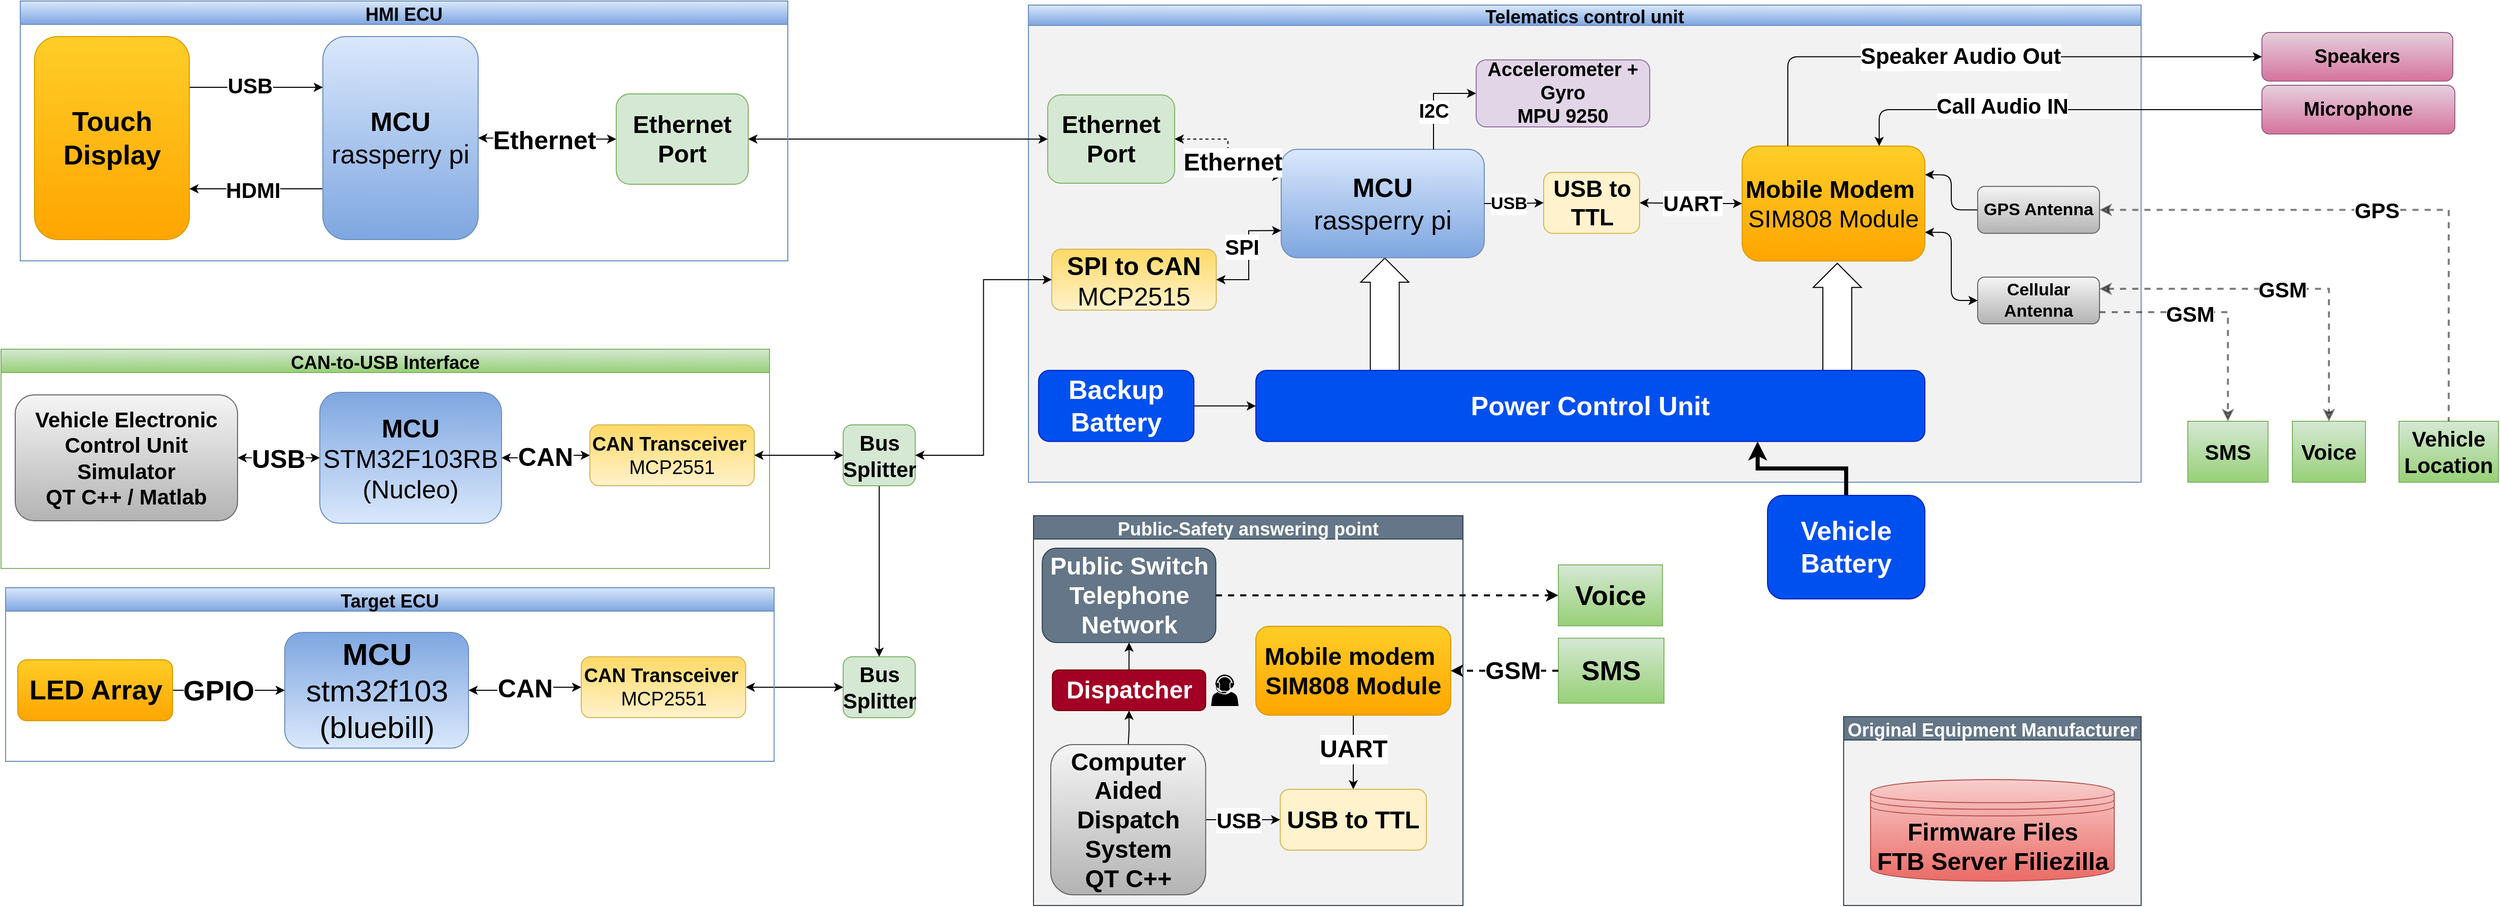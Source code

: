 <mxfile version="13.9.9" type="device"><diagram id="WvO2dlYxxCy-v5vZexDL" name="Page-1"><mxGraphModel dx="3576" dy="1214" grid="0" gridSize="6" guides="1" tooltips="1" connect="1" arrows="1" fold="1" page="1" pageScale="1" pageWidth="1500" pageHeight="1200" math="0" shadow="0"><root><mxCell id="0"/><mxCell id="1" parent="0"/><mxCell id="P0qbFuE8XbZVuqwwPdYG-165" value="Original Equipment Manufacturer" style="swimlane;startSize=23;fillColor=#647687;strokeColor=#314354;swimlaneFillColor=#f2f2f2;fontStyle=1;fontSize=18;fontColor=#ffffff;" parent="1" vertex="1"><mxGeometry x="368" y="1313" width="293" height="186" as="geometry"/></mxCell><mxCell id="P0qbFuE8XbZVuqwwPdYG-168" value="Firmware Files&lt;br style=&quot;font-size: 24px;&quot;&gt;&lt;span style=&quot;font-size: 24px;&quot;&gt;FTB Server Filiezilla&lt;/span&gt;" style="shape=datastore;whiteSpace=wrap;html=1;gradientColor=#ea6b66;fillColor=#f8cecc;strokeColor=#b85450;fontStyle=1;fontSize=24;" parent="P0qbFuE8XbZVuqwwPdYG-165" vertex="1"><mxGeometry x="26.5" y="62" width="240" height="100" as="geometry"/></mxCell><mxCell id="P0qbFuE8XbZVuqwwPdYG-198" value="Telematics control unit" style="swimlane;startSize=20;shadow=0;swimlaneFillColor=#F2F2F2;fontStyle=1;fontSize=18;movable=1;gradientColor=#7ea6e0;fillColor=#dae8fc;strokeColor=#6c8ebf;" parent="1" vertex="1"><mxGeometry x="-435" y="612" width="1096" height="470" as="geometry"><mxRectangle x="70" y="160" width="70" height="23" as="alternateBounds"/></mxGeometry></mxCell><mxCell id="P0qbFuE8XbZVuqwwPdYG-199" value="" style="verticalLabelPosition=bottom;shadow=0;dashed=0;align=center;html=1;verticalAlign=top;shape=mxgraph.electrical.transmission.straightBus;fontSize=26;rotation=-180;fontStyle=1" parent="P0qbFuE8XbZVuqwwPdYG-198" vertex="1"><mxGeometry x="773" y="254.35" width="47.48" height="114.1" as="geometry"/></mxCell><mxCell id="P0qbFuE8XbZVuqwwPdYG-200" value="" style="verticalLabelPosition=bottom;shadow=0;dashed=0;align=center;html=1;verticalAlign=top;shape=mxgraph.electrical.transmission.straightBus;fontSize=26;rotation=-180;fontStyle=1" parent="P0qbFuE8XbZVuqwwPdYG-198" vertex="1"><mxGeometry x="327.28" y="249.31" width="47.48" height="131.62" as="geometry"/></mxCell><mxCell id="P0qbFuE8XbZVuqwwPdYG-202" style="edgeStyle=orthogonalEdgeStyle;rounded=1;orthogonalLoop=1;jettySize=auto;html=1;entryX=1;entryY=0.75;entryDx=0;entryDy=0;startArrow=classic;startFill=1;endArrow=classic;endFill=1;strokeColor=#000000;strokeWidth=1;fontSize=20;fontStyle=1;exitX=0;exitY=0.5;exitDx=0;exitDy=0;" parent="P0qbFuE8XbZVuqwwPdYG-198" source="P0qbFuE8XbZVuqwwPdYG-236" target="P0qbFuE8XbZVuqwwPdYG-210" edge="1"><mxGeometry relative="1" as="geometry"><mxPoint x="1073.28" y="362.83" as="targetPoint"/><mxPoint x="1135.97" y="272.415" as="sourcePoint"/></mxGeometry></mxCell><mxCell id="P0qbFuE8XbZVuqwwPdYG-207" value="&lt;font style=&quot;font-size: 26px&quot;&gt;&lt;span style=&quot;font-size: 26px&quot;&gt;MCU&lt;br style=&quot;font-size: 26px&quot;&gt;&lt;span style=&quot;font-weight: normal ; font-size: 26px&quot;&gt;rassperry pi&lt;/span&gt;&lt;br style=&quot;font-size: 26px&quot;&gt;&lt;/span&gt;&lt;/font&gt;" style="rounded=1;whiteSpace=wrap;html=1;fillColor=#dae8fc;strokeColor=#6c8ebf;fontStyle=1;fontSize=26;gradientColor=#7ea6e0;" parent="P0qbFuE8XbZVuqwwPdYG-198" vertex="1"><mxGeometry x="249" y="142.17" width="200" height="106.67" as="geometry"/></mxCell><mxCell id="j5CchA66nYgSaiZ-dE5T-30" style="edgeStyle=orthogonalEdgeStyle;rounded=1;orthogonalLoop=1;jettySize=auto;html=1;exitX=1;exitY=0.25;exitDx=0;exitDy=0;startArrow=classic;startFill=1;endArrow=none;endFill=0;fontStyle=1" edge="1" parent="P0qbFuE8XbZVuqwwPdYG-198" source="P0qbFuE8XbZVuqwwPdYG-210" target="P0qbFuE8XbZVuqwwPdYG-237"><mxGeometry relative="1" as="geometry"/></mxCell><mxCell id="P0qbFuE8XbZVuqwwPdYG-210" value="&lt;font style=&quot;font-size: 24px;&quot;&gt;Mobile Modem&lt;/font&gt;&amp;nbsp;&lt;br style=&quot;font-size: 24px;&quot;&gt;&lt;span style=&quot;font-weight: normal; font-size: 24px;&quot;&gt;SIM808 Module&lt;/span&gt;" style="rounded=1;whiteSpace=wrap;html=1;fillColor=#ffcd28;strokeColor=#d79b00;fontSize=24;fontStyle=1;gradientColor=#ffa500;" parent="P0qbFuE8XbZVuqwwPdYG-198" vertex="1"><mxGeometry x="703" y="138.84" width="180" height="113.33" as="geometry"/></mxCell><mxCell id="P0qbFuE8XbZVuqwwPdYG-227" style="edgeStyle=orthogonalEdgeStyle;rounded=0;orthogonalLoop=1;jettySize=auto;html=1;startArrow=classic;startFill=1;endArrow=classic;endFill=1;fontSize=19;fontStyle=1;entryX=0;entryY=0.75;entryDx=0;entryDy=0;" parent="P0qbFuE8XbZVuqwwPdYG-198" source="P0qbFuE8XbZVuqwwPdYG-245" target="P0qbFuE8XbZVuqwwPdYG-207" edge="1"><mxGeometry relative="1" as="geometry"><mxPoint x="164" y="195" as="sourcePoint"/><mxPoint x="251.02" y="184.42" as="targetPoint"/></mxGeometry></mxCell><mxCell id="P0qbFuE8XbZVuqwwPdYG-228" value="&lt;span&gt;&lt;font style=&quot;font-size: 21px&quot;&gt;SPI&lt;/font&gt;&lt;/span&gt;" style="edgeLabel;html=1;align=center;verticalAlign=middle;resizable=0;points=[];fontSize=19;fontStyle=1" parent="P0qbFuE8XbZVuqwwPdYG-227" vertex="1" connectable="0"><mxGeometry x="0.118" y="-2" relative="1" as="geometry"><mxPoint x="-9.67" y="-1.34" as="offset"/></mxGeometry></mxCell><mxCell id="P0qbFuE8XbZVuqwwPdYG-236" value="Cellular Antenna" style="rounded=1;whiteSpace=wrap;html=1;fillColor=#f5f5f5;strokeColor=#666666;fontSize=17;fontStyle=1;gradientColor=#b3b3b3;" parent="P0qbFuE8XbZVuqwwPdYG-198" vertex="1"><mxGeometry x="935" y="268" width="120" height="45.99" as="geometry"/></mxCell><mxCell id="P0qbFuE8XbZVuqwwPdYG-237" value="GPS Antenna" style="rounded=1;whiteSpace=wrap;html=1;fillColor=#f5f5f5;strokeColor=#666666;fontSize=17;fontStyle=1;gradientColor=#b3b3b3;" parent="P0qbFuE8XbZVuqwwPdYG-198" vertex="1"><mxGeometry x="935.0" y="178.67" width="120" height="46.16" as="geometry"/></mxCell><mxCell id="P0qbFuE8XbZVuqwwPdYG-239" style="edgeStyle=orthogonalEdgeStyle;rounded=0;orthogonalLoop=1;jettySize=auto;html=1;entryX=0.75;entryY=0;entryDx=0;entryDy=0;endArrow=none;endFill=0;strokeWidth=1;fontSize=19;startArrow=classic;startFill=1;exitX=0;exitY=0.5;exitDx=0;exitDy=0;fontStyle=1" parent="P0qbFuE8XbZVuqwwPdYG-198" source="P0qbFuE8XbZVuqwwPdYG-241" target="P0qbFuE8XbZVuqwwPdYG-207" edge="1"><mxGeometry relative="1" as="geometry"/></mxCell><mxCell id="P0qbFuE8XbZVuqwwPdYG-240" value="I2C" style="edgeLabel;html=1;align=center;verticalAlign=middle;resizable=0;points=[];fontSize=19;fontStyle=1" parent="P0qbFuE8XbZVuqwwPdYG-239" vertex="1" connectable="0"><mxGeometry x="0.221" relative="1" as="geometry"><mxPoint as="offset"/></mxGeometry></mxCell><mxCell id="P0qbFuE8XbZVuqwwPdYG-241" value="Accelerometer + Gyro&lt;br style=&quot;font-size: 19px;&quot;&gt;&lt;span style=&quot;font-size: 19px;&quot;&gt;MPU 9250&lt;/span&gt;" style="rounded=1;whiteSpace=wrap;html=1;fillColor=#e1d5e7;strokeColor=#9673a6;fontStyle=1;fontSize=19;" parent="P0qbFuE8XbZVuqwwPdYG-198" vertex="1"><mxGeometry x="441" y="54" width="171" height="66" as="geometry"/></mxCell><mxCell id="P0qbFuE8XbZVuqwwPdYG-245" value="SPI to CAN&lt;br style=&quot;font-size: 25px&quot;&gt;&lt;span style=&quot;font-size: 25px ; font-weight: normal&quot;&gt;MCP2515&lt;/span&gt;" style="rounded=1;whiteSpace=wrap;html=1;fontStyle=1;fontSize=25;fillColor=#fff2cc;strokeColor=#d6b656;gradientColor=#ffd966;direction=west;" parent="P0qbFuE8XbZVuqwwPdYG-198" vertex="1"><mxGeometry x="23" y="240.5" width="162" height="60" as="geometry"/></mxCell><mxCell id="P0qbFuE8XbZVuqwwPdYG-247" style="edgeStyle=orthogonalEdgeStyle;rounded=0;orthogonalLoop=1;jettySize=auto;html=1;fontStyle=1" parent="P0qbFuE8XbZVuqwwPdYG-198" source="P0qbFuE8XbZVuqwwPdYG-248" target="P0qbFuE8XbZVuqwwPdYG-249" edge="1"><mxGeometry relative="1" as="geometry"/></mxCell><mxCell id="P0qbFuE8XbZVuqwwPdYG-248" value="&lt;font style=&quot;font-size: 26px;&quot;&gt;Backup Battery&lt;/font&gt;" style="rounded=1;whiteSpace=wrap;html=1;fontStyle=1;fontSize=26;fillColor=#0050ef;strokeColor=#001DBC;fontColor=#ffffff;" parent="P0qbFuE8XbZVuqwwPdYG-198" vertex="1"><mxGeometry x="10" y="359.9" width="153" height="70" as="geometry"/></mxCell><mxCell id="P0qbFuE8XbZVuqwwPdYG-249" value="&lt;span style=&quot;font-size: 26px;&quot;&gt;&lt;font style=&quot;font-size: 26px;&quot;&gt;Power Control Unit&lt;/font&gt;&lt;/span&gt;" style="rounded=1;whiteSpace=wrap;html=1;fontSize=26;fillColor=#0050ef;strokeColor=#001DBC;fontColor=#ffffff;fontStyle=1" parent="P0qbFuE8XbZVuqwwPdYG-198" vertex="1"><mxGeometry x="224.02" y="359.9" width="658.98" height="70" as="geometry"/></mxCell><mxCell id="P0qbFuE8XbZVuqwwPdYG-385" value="Ethernet Port" style="rounded=1;whiteSpace=wrap;html=1;fontSize=24;fillColor=#d5e8d4;strokeColor=#82b366;fontStyle=1" parent="P0qbFuE8XbZVuqwwPdYG-198" vertex="1"><mxGeometry x="19" y="88.5" width="125" height="86.99" as="geometry"/></mxCell><mxCell id="P0qbFuE8XbZVuqwwPdYG-333" style="edgeStyle=orthogonalEdgeStyle;rounded=0;orthogonalLoop=1;jettySize=auto;html=1;fontSize=19;startArrow=classic;startFill=1;dashed=1;fontStyle=1;entryX=0;entryY=0.25;entryDx=0;entryDy=0;" parent="P0qbFuE8XbZVuqwwPdYG-198" source="P0qbFuE8XbZVuqwwPdYG-385" target="P0qbFuE8XbZVuqwwPdYG-207" edge="1"><mxGeometry relative="1" as="geometry"><mxPoint x="11.5" y="86.505" as="targetPoint"/></mxGeometry></mxCell><mxCell id="P0qbFuE8XbZVuqwwPdYG-337" value="Ethernet" style="edgeLabel;html=1;align=center;verticalAlign=middle;resizable=0;points=[];fontSize=24;fontStyle=1" parent="P0qbFuE8XbZVuqwwPdYG-333" vertex="1" connectable="0"><mxGeometry x="0.038" y="-2" relative="1" as="geometry"><mxPoint x="6" y="1.27" as="offset"/></mxGeometry></mxCell><mxCell id="Wt1LaFrQ6s1FWfu_oRo3-2" value="USB to TTL" style="rounded=1;whiteSpace=wrap;html=1;fillColor=#fff2cc;strokeColor=#d6b656;fontStyle=1;fontSize=23;" parent="P0qbFuE8XbZVuqwwPdYG-198" vertex="1"><mxGeometry x="507.5" y="164.83" width="94.5" height="60" as="geometry"/></mxCell><mxCell id="P0qbFuE8XbZVuqwwPdYG-243" style="edgeStyle=orthogonalEdgeStyle;rounded=1;orthogonalLoop=1;jettySize=auto;html=1;startArrow=classic;startFill=1;fontStyle=1" parent="P0qbFuE8XbZVuqwwPdYG-198" source="P0qbFuE8XbZVuqwwPdYG-210" target="Wt1LaFrQ6s1FWfu_oRo3-2" edge="1"><mxGeometry relative="1" as="geometry"><mxPoint x="648" y="289" as="targetPoint"/><mxPoint x="878" y="276.057" as="sourcePoint"/></mxGeometry></mxCell><mxCell id="P0qbFuE8XbZVuqwwPdYG-244" value="&lt;font style=&quot;font-size: 21px&quot;&gt;UART&lt;/font&gt;" style="edgeLabel;html=1;align=center;verticalAlign=middle;resizable=0;points=[];fontSize=17;fontStyle=1" parent="P0qbFuE8XbZVuqwwPdYG-243" vertex="1" connectable="0"><mxGeometry x="-0.145" relative="1" as="geometry"><mxPoint x="-5.39" y="-0.99" as="offset"/></mxGeometry></mxCell><mxCell id="Wt1LaFrQ6s1FWfu_oRo3-3" style="edgeStyle=orthogonalEdgeStyle;rounded=0;orthogonalLoop=1;jettySize=auto;html=1;fontStyle=1" parent="P0qbFuE8XbZVuqwwPdYG-198" source="P0qbFuE8XbZVuqwwPdYG-207" target="Wt1LaFrQ6s1FWfu_oRo3-2" edge="1"><mxGeometry relative="1" as="geometry"/></mxCell><mxCell id="Wt1LaFrQ6s1FWfu_oRo3-4" value="USB" style="edgeLabel;html=1;align=center;verticalAlign=middle;resizable=0;points=[];fontSize=17;fontStyle=1" parent="Wt1LaFrQ6s1FWfu_oRo3-3" vertex="1" connectable="0"><mxGeometry x="-0.356" relative="1" as="geometry"><mxPoint x="4.65" y="0.67" as="offset"/></mxGeometry></mxCell><mxCell id="P0qbFuE8XbZVuqwwPdYG-251" value="Speakers" style="rounded=1;whiteSpace=wrap;html=1;fillColor=#e6d0de;strokeColor=#996185;fontSize=19;fontStyle=1;gradientColor=#d5739d;" parent="1" vertex="1"><mxGeometry x="780.0" y="639" width="188" height="47.83" as="geometry"/></mxCell><mxCell id="P0qbFuE8XbZVuqwwPdYG-252" value="Microphone" style="rounded=1;whiteSpace=wrap;html=1;fillColor=#e6d0de;strokeColor=#996185;fontSize=19;fontStyle=1;gradientColor=#d5739d;" parent="1" vertex="1"><mxGeometry x="780" y="691" width="190" height="48" as="geometry"/></mxCell><mxCell id="P0qbFuE8XbZVuqwwPdYG-258" value="CAN-to-USB Interface" style="swimlane;fillColor=#d5e8d4;startSize=23;gradientColor=#97d077;strokeColor=#82b366;fontStyle=1;fontSize=18;" parent="1" vertex="1"><mxGeometry x="-1447" y="951" width="757" height="216" as="geometry"/></mxCell><mxCell id="P0qbFuE8XbZVuqwwPdYG-260" value="&lt;font style=&quot;font-size: 25px&quot;&gt;MCU&lt;br&gt;&lt;span style=&quot;font-size: 25px&quot;&gt;&lt;span style=&quot;font-weight: normal&quot;&gt;STM32F103RB&lt;/span&gt;&lt;br style=&quot;font-size: 25px&quot;&gt;&lt;span style=&quot;font-weight: normal&quot;&gt;(Nucleo)&lt;/span&gt;&lt;br style=&quot;font-size: 25px&quot;&gt;&lt;/span&gt;&lt;/font&gt;" style="rounded=1;whiteSpace=wrap;html=1;fillColor=#dae8fc;strokeColor=#6c8ebf;fontStyle=1;fontSize=25;gradientColor=#7ea6e0;direction=west;" parent="P0qbFuE8XbZVuqwwPdYG-258" vertex="1"><mxGeometry x="314" y="42.5" width="179" height="129" as="geometry"/></mxCell><mxCell id="P0qbFuE8XbZVuqwwPdYG-263" style="edgeStyle=orthogonalEdgeStyle;rounded=0;orthogonalLoop=1;jettySize=auto;html=1;exitX=1;exitY=0.5;exitDx=0;exitDy=0;entryX=0;entryY=0.5;entryDx=0;entryDy=0;startArrow=classic;startFill=1;fontStyle=1;fontSize=25;" parent="P0qbFuE8XbZVuqwwPdYG-258" source="P0qbFuE8XbZVuqwwPdYG-271" target="P0qbFuE8XbZVuqwwPdYG-260" edge="1"><mxGeometry relative="1" as="geometry"><mxPoint x="437" y="245.93" as="targetPoint"/><mxPoint x="562" y="259.5" as="sourcePoint"/></mxGeometry></mxCell><mxCell id="P0qbFuE8XbZVuqwwPdYG-264" value="CAN" style="edgeLabel;html=1;align=center;verticalAlign=middle;resizable=0;points=[];fontSize=25;fontStyle=1" parent="P0qbFuE8XbZVuqwwPdYG-263" vertex="1" connectable="0"><mxGeometry x="-0.132" y="1" relative="1" as="geometry"><mxPoint x="-5.2" y="-1.02" as="offset"/></mxGeometry></mxCell><mxCell id="P0qbFuE8XbZVuqwwPdYG-265" value="&lt;font style=&quot;font-size: 21px;&quot;&gt;&lt;span style=&quot;font-size: 21px;&quot;&gt;&lt;font style=&quot;font-size: 21px;&quot;&gt;Vehicle Electronic Control Unit Simulator&lt;/font&gt;&lt;/span&gt;&lt;br style=&quot;font-size: 21px;&quot;&gt;&lt;font style=&quot;font-size: 21px;&quot;&gt;QT C++ / Matlab&lt;/font&gt;&lt;br style=&quot;font-size: 21px;&quot;&gt;&lt;/font&gt;" style="rounded=1;whiteSpace=wrap;html=1;fontSize=21;fillColor=#f5f5f5;strokeColor=#666666;gradientColor=#b3b3b3;fontStyle=1" parent="P0qbFuE8XbZVuqwwPdYG-258" vertex="1"><mxGeometry x="14" y="45" width="219" height="124" as="geometry"/></mxCell><mxCell id="P0qbFuE8XbZVuqwwPdYG-266" style="edgeStyle=orthogonalEdgeStyle;rounded=0;orthogonalLoop=1;jettySize=auto;html=1;startArrow=classic;startFill=1;endArrow=classic;endFill=1;fontSize=25;fontStyle=1" parent="P0qbFuE8XbZVuqwwPdYG-258" source="P0qbFuE8XbZVuqwwPdYG-265" target="P0qbFuE8XbZVuqwwPdYG-260" edge="1"><mxGeometry relative="1" as="geometry"><mxPoint x="173" y="245.68" as="targetPoint"/></mxGeometry></mxCell><mxCell id="P0qbFuE8XbZVuqwwPdYG-267" value="USB" style="edgeLabel;html=1;align=center;verticalAlign=middle;resizable=0;points=[];fontSize=25;fontStyle=1" parent="P0qbFuE8XbZVuqwwPdYG-266" vertex="1" connectable="0"><mxGeometry x="-0.252" y="-2" relative="1" as="geometry"><mxPoint x="8.76" y="-2.07" as="offset"/></mxGeometry></mxCell><mxCell id="P0qbFuE8XbZVuqwwPdYG-271" value="CAN Transceiver&amp;nbsp;&lt;br style=&quot;font-size: 19px&quot;&gt;&lt;span style=&quot;font-size: 19px ; font-weight: normal&quot;&gt;&lt;font style=&quot;font-size: 19px&quot;&gt;MCP2551&lt;/font&gt;&lt;/span&gt;" style="rounded=1;whiteSpace=wrap;html=1;fontStyle=1;fontSize=19;fillColor=#fff2cc;strokeColor=#d6b656;gradientColor=#ffd966;direction=west;" parent="P0qbFuE8XbZVuqwwPdYG-258" vertex="1"><mxGeometry x="580" y="74.5" width="162" height="60" as="geometry"/></mxCell><mxCell id="P0qbFuE8XbZVuqwwPdYG-274" style="edgeStyle=orthogonalEdgeStyle;rounded=1;jumpStyle=arc;jumpSize=14;orthogonalLoop=1;jettySize=auto;html=1;entryX=0;entryY=0.5;entryDx=0;entryDy=0;exitX=0.25;exitY=0;exitDx=0;exitDy=0;fontStyle=1" parent="1" source="P0qbFuE8XbZVuqwwPdYG-210" target="P0qbFuE8XbZVuqwwPdYG-251" edge="1"><mxGeometry relative="1" as="geometry"><mxPoint x="251" y="612" as="sourcePoint"/></mxGeometry></mxCell><mxCell id="P0qbFuE8XbZVuqwwPdYG-275" value="Speaker Audio Out" style="edgeLabel;html=1;align=center;verticalAlign=middle;resizable=0;points=[];fontSize=22;fontStyle=1" parent="P0qbFuE8XbZVuqwwPdYG-274" vertex="1" connectable="0"><mxGeometry x="-0.064" y="-5" relative="1" as="geometry"><mxPoint x="-1.79" y="-4.97" as="offset"/></mxGeometry></mxCell><mxCell id="P0qbFuE8XbZVuqwwPdYG-276" style="edgeStyle=orthogonalEdgeStyle;rounded=1;orthogonalLoop=1;jettySize=auto;html=1;startArrow=none;startFill=0;endArrow=classic;endFill=1;strokeColor=#000000;strokeWidth=1;fontSize=20;fontStyle=1;exitX=0;exitY=0.5;exitDx=0;exitDy=0;entryX=0.75;entryY=0;entryDx=0;entryDy=0;" parent="1" source="P0qbFuE8XbZVuqwwPdYG-252" target="P0qbFuE8XbZVuqwwPdYG-210" edge="1"><mxGeometry relative="1" as="geometry"><mxPoint x="777" y="621" as="targetPoint"/></mxGeometry></mxCell><mxCell id="P0qbFuE8XbZVuqwwPdYG-277" value="&lt;font style=&quot;font-size: 21px&quot;&gt;Call Audio IN&lt;/font&gt;" style="edgeLabel;html=1;align=center;verticalAlign=middle;resizable=0;points=[];fontSize=17;fontStyle=1" parent="P0qbFuE8XbZVuqwwPdYG-276" vertex="1" connectable="0"><mxGeometry x="-0.148" y="-1" relative="1" as="geometry"><mxPoint x="-80" y="-3.71" as="offset"/></mxGeometry></mxCell><mxCell id="P0qbFuE8XbZVuqwwPdYG-280" value="SMS" style="rounded=0;whiteSpace=wrap;html=1;fontSize=21;align=center;fontStyle=1;fillColor=#d5e8d4;strokeColor=#82b366;gradientColor=#97d077;" parent="1" vertex="1"><mxGeometry x="707" y="1022" width="79" height="60" as="geometry"/></mxCell><mxCell id="P0qbFuE8XbZVuqwwPdYG-282" value="Voice" style="rounded=0;whiteSpace=wrap;html=1;fontSize=21;align=center;fontStyle=1;fillColor=#d5e8d4;strokeColor=#82b366;gradientColor=#97d077;" parent="1" vertex="1"><mxGeometry x="810" y="1022" width="72" height="60" as="geometry"/></mxCell><mxCell id="P0qbFuE8XbZVuqwwPdYG-283" value="Vehicle Location" style="rounded=0;whiteSpace=wrap;html=1;fontSize=21;align=center;fontStyle=1;fillColor=#d5e8d4;strokeColor=#82b366;gradientColor=#97d077;" parent="1" vertex="1"><mxGeometry x="915" y="1022" width="98" height="60" as="geometry"/></mxCell><mxCell id="P0qbFuE8XbZVuqwwPdYG-284" style="edgeStyle=orthogonalEdgeStyle;rounded=0;orthogonalLoop=1;jettySize=auto;html=1;exitX=1;exitY=0.75;exitDx=0;exitDy=0;startArrow=none;startFill=0;endArrow=classic;endFill=1;strokeWidth=2;fontSize=17;entryX=0.5;entryY=0;entryDx=0;entryDy=0;dashed=1;opacity=50;fontStyle=1" parent="1" source="P0qbFuE8XbZVuqwwPdYG-236" target="P0qbFuE8XbZVuqwwPdYG-280" edge="1"><mxGeometry relative="1" as="geometry"><mxPoint x="954.97" y="1052.83" as="targetPoint"/><mxPoint x="797.97" y="931.415" as="sourcePoint"/></mxGeometry></mxCell><mxCell id="P0qbFuE8XbZVuqwwPdYG-285" value="&lt;font style=&quot;font-size: 21px&quot;&gt;GSM&lt;/font&gt;" style="edgeLabel;html=1;align=center;verticalAlign=middle;resizable=0;points=[];fontSize=17;fontStyle=1" parent="P0qbFuE8XbZVuqwwPdYG-284" vertex="1" connectable="0"><mxGeometry x="0.234" relative="1" as="geometry"><mxPoint x="-37.49" y="-17.17" as="offset"/></mxGeometry></mxCell><mxCell id="P0qbFuE8XbZVuqwwPdYG-288" style="edgeStyle=orthogonalEdgeStyle;rounded=0;orthogonalLoop=1;jettySize=auto;html=1;exitX=1;exitY=0.25;exitDx=0;exitDy=0;strokeWidth=2;startArrow=classic;startFill=1;dashed=1;opacity=50;fontStyle=1" parent="1" source="P0qbFuE8XbZVuqwwPdYG-236" target="P0qbFuE8XbZVuqwwPdYG-282" edge="1"><mxGeometry relative="1" as="geometry"><mxPoint x="797.97" y="902.707" as="sourcePoint"/></mxGeometry></mxCell><mxCell id="P0qbFuE8XbZVuqwwPdYG-289" value="&lt;font style=&quot;font-size: 21px&quot;&gt;GSM&lt;/font&gt;" style="edgeLabel;html=1;align=center;verticalAlign=middle;resizable=0;points=[];fontSize=17;fontStyle=1" parent="P0qbFuE8XbZVuqwwPdYG-288" vertex="1" connectable="0"><mxGeometry x="0.386" relative="1" as="geometry"><mxPoint x="-46" y="-20.38" as="offset"/></mxGeometry></mxCell><mxCell id="P0qbFuE8XbZVuqwwPdYG-290" style="edgeStyle=orthogonalEdgeStyle;rounded=0;orthogonalLoop=1;jettySize=auto;html=1;startArrow=classic;startFill=1;endArrow=none;endFill=0;strokeWidth=2;fontSize=32;entryX=0.5;entryY=0;entryDx=0;entryDy=0;exitX=1;exitY=0.5;exitDx=0;exitDy=0;dashed=1;opacity=50;fontStyle=1" parent="1" source="P0qbFuE8XbZVuqwwPdYG-237" target="P0qbFuE8XbZVuqwwPdYG-283" edge="1"><mxGeometry relative="1" as="geometry"><mxPoint x="1028.303" y="1053.497" as="targetPoint"/><mxPoint x="797.97" y="840.2" as="sourcePoint"/></mxGeometry></mxCell><mxCell id="P0qbFuE8XbZVuqwwPdYG-291" value="&lt;font style=&quot;font-size: 21px&quot;&gt;GPS&lt;/font&gt;" style="edgeLabel;html=1;align=center;verticalAlign=middle;resizable=0;points=[];fontSize=17;fontStyle=1" parent="P0qbFuE8XbZVuqwwPdYG-290" vertex="1" connectable="0"><mxGeometry x="0.524" y="5" relative="1" as="geometry"><mxPoint x="-76" y="-76.77" as="offset"/></mxGeometry></mxCell><mxCell id="P0qbFuE8XbZVuqwwPdYG-301" style="edgeStyle=orthogonalEdgeStyle;rounded=0;orthogonalLoop=1;jettySize=auto;html=1;entryX=0.75;entryY=1;entryDx=0;entryDy=0;fillColor=#ffffff;fontSize=26;strokeWidth=4;fontStyle=1" parent="1" source="P0qbFuE8XbZVuqwwPdYG-302" target="P0qbFuE8XbZVuqwwPdYG-249" edge="1"><mxGeometry relative="1" as="geometry"/></mxCell><mxCell id="P0qbFuE8XbZVuqwwPdYG-302" value="Vehicle Battery" style="rounded=1;whiteSpace=wrap;html=1;fontStyle=1;fontSize=26;fillColor=#0050ef;strokeColor=#001DBC;fontColor=#ffffff;" parent="1" vertex="1"><mxGeometry x="293" y="1095" width="155" height="102" as="geometry"/></mxCell><mxCell id="P0qbFuE8XbZVuqwwPdYG-331" style="edgeStyle=orthogonalEdgeStyle;rounded=0;orthogonalLoop=1;jettySize=auto;html=1;fontSize=25;exitX=0.5;exitY=1;exitDx=0;exitDy=0;fontStyle=1" parent="1" source="P0qbFuE8XbZVuqwwPdYG-314" target="P0qbFuE8XbZVuqwwPdYG-323" edge="1"><mxGeometry relative="1" as="geometry"><mxPoint x="-582" y="1100.0" as="sourcePoint"/></mxGeometry></mxCell><mxCell id="P0qbFuE8XbZVuqwwPdYG-314" value="Bus Splitter" style="rounded=1;whiteSpace=wrap;html=1;fontSize=21;fillColor=#d5e8d4;strokeColor=#82b366;fontStyle=1" parent="1" vertex="1"><mxGeometry x="-617.5" y="1025.5" width="71" height="60" as="geometry"/></mxCell><mxCell id="P0qbFuE8XbZVuqwwPdYG-315" style="edgeStyle=orthogonalEdgeStyle;rounded=0;orthogonalLoop=1;jettySize=auto;html=1;startArrow=classic;startFill=1;endArrow=classic;endFill=1;fontSize=25;fontStyle=1" parent="1" source="P0qbFuE8XbZVuqwwPdYG-271" target="P0qbFuE8XbZVuqwwPdYG-314" edge="1"><mxGeometry relative="1" as="geometry"/></mxCell><mxCell id="P0qbFuE8XbZVuqwwPdYG-316" style="edgeStyle=orthogonalEdgeStyle;rounded=0;orthogonalLoop=1;jettySize=auto;html=1;startArrow=classic;startFill=1;endArrow=classic;endFill=1;fontSize=17;fontStyle=1;entryX=1;entryY=0.5;entryDx=0;entryDy=0;" parent="1" source="P0qbFuE8XbZVuqwwPdYG-245" target="P0qbFuE8XbZVuqwwPdYG-314" edge="1"><mxGeometry relative="1" as="geometry"/></mxCell><mxCell id="P0qbFuE8XbZVuqwwPdYG-323" value="Bus Splitter" style="rounded=1;whiteSpace=wrap;html=1;fontSize=21;fillColor=#d5e8d4;strokeColor=#82b366;fontStyle=1" parent="1" vertex="1"><mxGeometry x="-617.5" y="1254" width="71" height="60" as="geometry"/></mxCell><mxCell id="P0qbFuE8XbZVuqwwPdYG-324" style="edgeStyle=orthogonalEdgeStyle;rounded=0;orthogonalLoop=1;jettySize=auto;html=1;entryX=0;entryY=0.5;entryDx=0;entryDy=0;startArrow=classic;startFill=1;endArrow=classic;endFill=1;fontSize=25;fontStyle=1" parent="1" source="P0qbFuE8XbZVuqwwPdYG-326" target="P0qbFuE8XbZVuqwwPdYG-323" edge="1"><mxGeometry relative="1" as="geometry"/></mxCell><mxCell id="P0qbFuE8XbZVuqwwPdYG-341" value="Public-Safety answering point" style="swimlane;startSize=23;fillColor=#647687;strokeColor=#314354;swimlaneFillColor=#f2f2f2;fontStyle=1;fontSize=18;fontColor=#ffffff;" parent="1" vertex="1"><mxGeometry x="-430" y="1115" width="423" height="384" as="geometry"/></mxCell><mxCell id="P0qbFuE8XbZVuqwwPdYG-345" value="Public Switch Telephone Network" style="rounded=1;whiteSpace=wrap;html=1;fillColor=#647687;strokeColor=#314354;fontSize=24;fontStyle=1;fontColor=#ffffff;" parent="P0qbFuE8XbZVuqwwPdYG-341" vertex="1"><mxGeometry x="8.62" y="32" width="171" height="93" as="geometry"/></mxCell><mxCell id="P0qbFuE8XbZVuqwwPdYG-347" style="edgeStyle=orthogonalEdgeStyle;rounded=1;jumpStyle=arc;jumpSize=14;orthogonalLoop=1;jettySize=auto;html=1;entryX=0.5;entryY=0;entryDx=0;entryDy=0;shadow=0;strokeWidth=1;fontStyle=1;fontSize=24;" parent="P0qbFuE8XbZVuqwwPdYG-341" source="P0qbFuE8XbZVuqwwPdYG-349" target="P0qbFuE8XbZVuqwwPdYG-360" edge="1"><mxGeometry relative="1" as="geometry"/></mxCell><mxCell id="P0qbFuE8XbZVuqwwPdYG-348" value="UART" style="edgeLabel;html=1;align=center;verticalAlign=middle;resizable=0;points=[];fontSize=24;fontStyle=1" parent="P0qbFuE8XbZVuqwwPdYG-347" vertex="1" connectable="0"><mxGeometry x="-0.233" y="-2" relative="1" as="geometry"><mxPoint x="2" y="5.18" as="offset"/></mxGeometry></mxCell><mxCell id="P0qbFuE8XbZVuqwwPdYG-349" value="Mobile modem&amp;nbsp;&lt;br style=&quot;font-size: 24px;&quot;&gt;&lt;span style=&quot;font-size: 24px;&quot;&gt;SIM808 Module&lt;/span&gt;" style="rounded=1;whiteSpace=wrap;html=1;fillColor=#ffcd28;strokeColor=#d79b00;fontSize=24;fontStyle=1;gradientColor=#ffa500;" parent="P0qbFuE8XbZVuqwwPdYG-341" vertex="1"><mxGeometry x="219" y="109" width="192" height="87.5" as="geometry"/></mxCell><mxCell id="P0qbFuE8XbZVuqwwPdYG-350" value="" style="pointerEvents=1;shadow=0;dashed=0;html=1;strokeColor=none;labelPosition=center;verticalLabelPosition=bottom;verticalAlign=top;outlineConnect=0;align=center;shape=mxgraph.office.users.call_center_agent;labelBackgroundColor=#ffffff;fontSize=24;fillColor=#000000;fontStyle=1" parent="P0qbFuE8XbZVuqwwPdYG-341" vertex="1"><mxGeometry x="175" y="156.5" width="27" height="30.99" as="geometry"/></mxCell><mxCell id="P0qbFuE8XbZVuqwwPdYG-353" style="edgeStyle=orthogonalEdgeStyle;rounded=0;orthogonalLoop=1;jettySize=auto;html=1;startArrow=classic;startFill=1;endArrow=none;endFill=0;strokeWidth=1;fontSize=24;fontStyle=1" parent="P0qbFuE8XbZVuqwwPdYG-341" source="P0qbFuE8XbZVuqwwPdYG-355" target="P0qbFuE8XbZVuqwwPdYG-362" edge="1"><mxGeometry relative="1" as="geometry"/></mxCell><mxCell id="P0qbFuE8XbZVuqwwPdYG-354" style="edgeStyle=orthogonalEdgeStyle;rounded=0;orthogonalLoop=1;jettySize=auto;html=1;fontSize=24;fontStyle=1" parent="P0qbFuE8XbZVuqwwPdYG-341" source="P0qbFuE8XbZVuqwwPdYG-355" target="P0qbFuE8XbZVuqwwPdYG-345" edge="1"><mxGeometry relative="1" as="geometry"/></mxCell><mxCell id="P0qbFuE8XbZVuqwwPdYG-355" value="Dispatcher" style="rounded=1;whiteSpace=wrap;html=1;fillColor=#a20025;strokeColor=#6F0000;fontColor=#ffffff;fontStyle=1;fontSize=24;" parent="P0qbFuE8XbZVuqwwPdYG-341" vertex="1"><mxGeometry x="18.62" y="152" width="151" height="40" as="geometry"/></mxCell><mxCell id="P0qbFuE8XbZVuqwwPdYG-382" style="edgeStyle=orthogonalEdgeStyle;rounded=0;orthogonalLoop=1;jettySize=auto;html=1;startArrow=classic;startFill=1;endArrow=none;endFill=0;fontSize=24;entryX=1;entryY=0.5;entryDx=0;entryDy=0;fontStyle=1" parent="P0qbFuE8XbZVuqwwPdYG-341" source="P0qbFuE8XbZVuqwwPdYG-360" target="P0qbFuE8XbZVuqwwPdYG-362" edge="1"><mxGeometry relative="1" as="geometry"/></mxCell><mxCell id="j5CchA66nYgSaiZ-dE5T-47" value="USB" style="edgeLabel;html=1;align=center;verticalAlign=middle;resizable=0;points=[];fontSize=21;fontStyle=1" vertex="1" connectable="0" parent="P0qbFuE8XbZVuqwwPdYG-382"><mxGeometry x="0.267" relative="1" as="geometry"><mxPoint x="5.67" as="offset"/></mxGeometry></mxCell><mxCell id="P0qbFuE8XbZVuqwwPdYG-360" value="USB to TTL" style="rounded=1;whiteSpace=wrap;html=1;fillColor=#fff2cc;strokeColor=#d6b656;fontStyle=1;fontSize=24;" parent="P0qbFuE8XbZVuqwwPdYG-341" vertex="1"><mxGeometry x="243" y="269.52" width="144" height="60" as="geometry"/></mxCell><mxCell id="P0qbFuE8XbZVuqwwPdYG-362" value="Computer Aided Dispatch System&lt;br style=&quot;font-size: 24px;&quot;&gt;&lt;span style=&quot;font-size: 24px;&quot;&gt;&lt;font style=&quot;font-size: 24px;&quot;&gt;QT C++&lt;/font&gt;&lt;/span&gt;" style="rounded=1;whiteSpace=wrap;html=1;fillColor=#f5f5f5;strokeColor=#666666;fontStyle=1;fontSize=24;gradientColor=#b3b3b3;" parent="P0qbFuE8XbZVuqwwPdYG-341" vertex="1"><mxGeometry x="17" y="225.51" width="152.62" height="148.01" as="geometry"/></mxCell><mxCell id="P0qbFuE8XbZVuqwwPdYG-375" value="Voice" style="rounded=0;whiteSpace=wrap;html=1;fontSize=27;align=center;fontStyle=1;fillColor=#d5e8d4;strokeColor=#82b366;gradientColor=#97d077;" parent="1" vertex="1"><mxGeometry x="87.0" y="1163.5" width="102.58" height="60" as="geometry"/></mxCell><mxCell id="P0qbFuE8XbZVuqwwPdYG-376" style="edgeStyle=orthogonalEdgeStyle;rounded=0;orthogonalLoop=1;jettySize=auto;html=1;entryX=0;entryY=0.5;entryDx=0;entryDy=0;startArrow=none;startFill=0;endArrow=classic;endFill=1;strokeWidth=2;fontSize=24;dashed=1;fontStyle=1" parent="1" source="P0qbFuE8XbZVuqwwPdYG-345" target="P0qbFuE8XbZVuqwwPdYG-375" edge="1"><mxGeometry relative="1" as="geometry"/></mxCell><mxCell id="P0qbFuE8XbZVuqwwPdYG-377" value="SMS" style="rounded=0;whiteSpace=wrap;html=1;fontSize=27;align=center;fontStyle=1;fillColor=#d5e8d4;strokeColor=#82b366;gradientColor=#97d077;" parent="1" vertex="1"><mxGeometry x="87.0" y="1235.74" width="104" height="64.01" as="geometry"/></mxCell><mxCell id="P0qbFuE8XbZVuqwwPdYG-378" style="edgeStyle=orthogonalEdgeStyle;rounded=1;jumpStyle=arc;jumpSize=14;orthogonalLoop=1;jettySize=auto;html=1;entryX=1;entryY=0.5;entryDx=0;entryDy=0;shadow=0;strokeWidth=2;dashed=1;fontStyle=1;fontSize=24;" parent="1" source="P0qbFuE8XbZVuqwwPdYG-377" target="P0qbFuE8XbZVuqwwPdYG-349" edge="1"><mxGeometry relative="1" as="geometry"/></mxCell><mxCell id="P0qbFuE8XbZVuqwwPdYG-379" value="GSM" style="edgeLabel;html=1;align=center;verticalAlign=middle;resizable=0;points=[];fontSize=24;fontStyle=1" parent="P0qbFuE8XbZVuqwwPdYG-378" vertex="1" connectable="0"><mxGeometry x="0.544" relative="1" as="geometry"><mxPoint x="36.25" as="offset"/></mxGeometry></mxCell><mxCell id="P0qbFuE8XbZVuqwwPdYG-386" style="edgeStyle=orthogonalEdgeStyle;rounded=0;orthogonalLoop=1;jettySize=auto;html=1;fontSize=19;startArrow=classic;startFill=1;fontStyle=1" parent="1" source="P0qbFuE8XbZVuqwwPdYG-388" target="P0qbFuE8XbZVuqwwPdYG-385" edge="1"><mxGeometry relative="1" as="geometry"><mxPoint x="-707.5" y="413.571" as="sourcePoint"/><mxPoint x="-74" y="626.33" as="targetPoint"/></mxGeometry></mxCell><mxCell id="j5CchA66nYgSaiZ-dE5T-42" value="HMI ECU" style="swimlane;fontSize=18;gradientColor=#7ea6e0;fillColor=#dae8fc;strokeColor=#6c8ebf;" vertex="1" parent="1"><mxGeometry x="-1428" y="608" width="756" height="256" as="geometry"/></mxCell><mxCell id="P0qbFuE8XbZVuqwwPdYG-388" value="Ethernet Port" style="rounded=1;whiteSpace=wrap;html=1;fontSize=24;fillColor=#d5e8d4;strokeColor=#82b366;fontStyle=1" parent="j5CchA66nYgSaiZ-dE5T-42" vertex="1"><mxGeometry x="587" y="91.5" width="130" height="88.99" as="geometry"/></mxCell><mxCell id="P0qbFuE8XbZVuqwwPdYG-389" style="edgeStyle=orthogonalEdgeStyle;rounded=0;orthogonalLoop=1;jettySize=auto;html=1;fontSize=25;startArrow=classic;startFill=1;fontStyle=1;exitX=1;exitY=0.5;exitDx=0;exitDy=0;" parent="j5CchA66nYgSaiZ-dE5T-42" source="j5CchA66nYgSaiZ-dE5T-48" target="P0qbFuE8XbZVuqwwPdYG-388" edge="1"><mxGeometry relative="1" as="geometry"><mxPoint x="433" y="85.01" as="sourcePoint"/><mxPoint x="1008" y="-180.505" as="targetPoint"/></mxGeometry></mxCell><mxCell id="P0qbFuE8XbZVuqwwPdYG-390" value="Ethernet" style="edgeLabel;html=1;align=center;verticalAlign=middle;resizable=0;points=[];fontSize=25;fontStyle=1" parent="P0qbFuE8XbZVuqwwPdYG-389" vertex="1" connectable="0"><mxGeometry x="0.038" y="-2" relative="1" as="geometry"><mxPoint x="-5.29" y="-2" as="offset"/></mxGeometry></mxCell><mxCell id="j5CchA66nYgSaiZ-dE5T-51" style="edgeStyle=orthogonalEdgeStyle;rounded=1;orthogonalLoop=1;jettySize=auto;html=1;exitX=0;exitY=0.75;exitDx=0;exitDy=0;entryX=1;entryY=0.75;entryDx=0;entryDy=0;startArrow=none;startFill=0;endArrow=classic;endFill=1;fontSize=21;" edge="1" parent="j5CchA66nYgSaiZ-dE5T-42" source="j5CchA66nYgSaiZ-dE5T-48" target="j5CchA66nYgSaiZ-dE5T-49"><mxGeometry relative="1" as="geometry"><Array as="points"><mxPoint x="231" y="185"/><mxPoint x="231" y="185"/></Array></mxGeometry></mxCell><mxCell id="j5CchA66nYgSaiZ-dE5T-53" value="HDMI" style="edgeLabel;html=1;align=center;verticalAlign=middle;resizable=0;points=[];fontSize=21;fontStyle=1" vertex="1" connectable="0" parent="j5CchA66nYgSaiZ-dE5T-51"><mxGeometry x="-0.092" relative="1" as="geometry"><mxPoint x="-10" y="1" as="offset"/></mxGeometry></mxCell><mxCell id="j5CchA66nYgSaiZ-dE5T-48" value="&lt;font style=&quot;font-size: 26px&quot;&gt;&lt;span style=&quot;font-size: 26px&quot;&gt;MCU&lt;br style=&quot;font-size: 26px&quot;&gt;&lt;span style=&quot;font-weight: normal ; font-size: 26px&quot;&gt;rassperry pi&lt;/span&gt;&lt;br style=&quot;font-size: 26px&quot;&gt;&lt;/span&gt;&lt;/font&gt;" style="rounded=1;whiteSpace=wrap;html=1;fillColor=#dae8fc;strokeColor=#6c8ebf;fontStyle=1;fontSize=26;gradientColor=#7ea6e0;" vertex="1" parent="j5CchA66nYgSaiZ-dE5T-42"><mxGeometry x="298" y="35.0" width="153" height="200" as="geometry"/></mxCell><mxCell id="j5CchA66nYgSaiZ-dE5T-50" style="edgeStyle=orthogonalEdgeStyle;rounded=1;orthogonalLoop=1;jettySize=auto;html=1;startArrow=none;startFill=0;endArrow=classic;endFill=1;fontSize=21;exitX=1;exitY=0.25;exitDx=0;exitDy=0;entryX=0;entryY=0.25;entryDx=0;entryDy=0;" edge="1" parent="j5CchA66nYgSaiZ-dE5T-42" source="j5CchA66nYgSaiZ-dE5T-49" target="j5CchA66nYgSaiZ-dE5T-48"><mxGeometry relative="1" as="geometry"/></mxCell><mxCell id="j5CchA66nYgSaiZ-dE5T-52" value="USB" style="edgeLabel;html=1;align=center;verticalAlign=middle;resizable=0;points=[];fontSize=21;fontStyle=1" vertex="1" connectable="0" parent="j5CchA66nYgSaiZ-dE5T-50"><mxGeometry x="0.254" y="2" relative="1" as="geometry"><mxPoint x="-23.07" as="offset"/></mxGeometry></mxCell><mxCell id="j5CchA66nYgSaiZ-dE5T-49" value="Touch Display" style="rounded=1;whiteSpace=wrap;html=1;fontSize=27;fillColor=#ffcd28;strokeColor=#d79b00;gradientColor=#ffa500;fontStyle=1" vertex="1" parent="j5CchA66nYgSaiZ-dE5T-42"><mxGeometry x="14" y="35" width="152.5" height="200" as="geometry"/></mxCell><mxCell id="j5CchA66nYgSaiZ-dE5T-43" value="Target ECU" style="swimlane;fontSize=18;gradientColor=#7ea6e0;fillColor=#dae8fc;strokeColor=#6c8ebf;" vertex="1" parent="1"><mxGeometry x="-1442.5" y="1186" width="757" height="171" as="geometry"/></mxCell><mxCell id="P0qbFuE8XbZVuqwwPdYG-327" value="&lt;font style=&quot;font-size: 30px;&quot;&gt;&lt;span style=&quot;font-size: 30px;&quot;&gt;MCU&lt;/span&gt;&lt;br style=&quot;font-size: 30px;&quot;&gt;&lt;span style=&quot;font-weight: normal; font-size: 30px;&quot;&gt;&lt;span style=&quot;font-size: 30px;&quot;&gt;stm32f103&lt;br style=&quot;font-size: 30px;&quot;&gt;&lt;/span&gt;&lt;span style=&quot;font-size: 30px;&quot;&gt;(bluebill)&lt;/span&gt;&lt;/span&gt;&lt;br style=&quot;font-size: 30px;&quot;&gt;&lt;/font&gt;" style="rounded=1;whiteSpace=wrap;html=1;fillColor=#dae8fc;strokeColor=#6c8ebf;fontStyle=1;fontSize=30;gradientColor=#7ea6e0;direction=west;" parent="j5CchA66nYgSaiZ-dE5T-43" vertex="1"><mxGeometry x="275" y="44" width="181" height="114" as="geometry"/></mxCell><mxCell id="j5CchA66nYgSaiZ-dE5T-45" style="edgeStyle=orthogonalEdgeStyle;rounded=1;orthogonalLoop=1;jettySize=auto;html=1;startArrow=none;startFill=0;endArrow=classic;endFill=1;fontSize=27;" edge="1" parent="j5CchA66nYgSaiZ-dE5T-43" source="j5CchA66nYgSaiZ-dE5T-44" target="P0qbFuE8XbZVuqwwPdYG-327"><mxGeometry relative="1" as="geometry"/></mxCell><mxCell id="j5CchA66nYgSaiZ-dE5T-46" value="GPIO" style="edgeLabel;html=1;align=center;verticalAlign=middle;resizable=0;points=[];fontSize=28;fontStyle=1" vertex="1" connectable="0" parent="j5CchA66nYgSaiZ-dE5T-45"><mxGeometry x="0.225" y="-1" relative="1" as="geometry"><mxPoint x="-23.02" y="-1.03" as="offset"/></mxGeometry></mxCell><mxCell id="j5CchA66nYgSaiZ-dE5T-44" value="LED Array" style="rounded=1;whiteSpace=wrap;html=1;fontSize=27;fillColor=#ffcd28;strokeColor=#d79b00;gradientColor=#ffa500;fontStyle=1" vertex="1" parent="j5CchA66nYgSaiZ-dE5T-43"><mxGeometry x="12" y="71" width="152.5" height="60" as="geometry"/></mxCell><mxCell id="P0qbFuE8XbZVuqwwPdYG-326" value="CAN Transceiver&amp;nbsp;&lt;br style=&quot;font-size: 19px&quot;&gt;&lt;span style=&quot;font-size: 19px ; font-weight: normal&quot;&gt;&lt;font style=&quot;font-size: 19px&quot;&gt;MCP2551&lt;/font&gt;&lt;/span&gt;" style="rounded=1;whiteSpace=wrap;html=1;fontStyle=1;fontSize=19;fillColor=#fff2cc;strokeColor=#d6b656;gradientColor=#ffd966;direction=west;" parent="j5CchA66nYgSaiZ-dE5T-43" vertex="1"><mxGeometry x="567" y="68" width="162" height="60" as="geometry"/></mxCell><mxCell id="P0qbFuE8XbZVuqwwPdYG-325" style="edgeStyle=orthogonalEdgeStyle;rounded=0;orthogonalLoop=1;jettySize=auto;html=1;startArrow=classic;startFill=1;endArrow=classic;endFill=1;fontSize=25;fontStyle=1" parent="j5CchA66nYgSaiZ-dE5T-43" source="P0qbFuE8XbZVuqwwPdYG-326" target="P0qbFuE8XbZVuqwwPdYG-327" edge="1"><mxGeometry relative="1" as="geometry"/></mxCell><mxCell id="P0qbFuE8XbZVuqwwPdYG-391" value="CAN" style="edgeLabel;html=1;align=center;verticalAlign=middle;resizable=0;points=[];fontSize=25;fontStyle=1" parent="P0qbFuE8XbZVuqwwPdYG-325" vertex="1" connectable="0"><mxGeometry x="-0.267" y="-1" relative="1" as="geometry"><mxPoint x="-14.14" y="1" as="offset"/></mxGeometry></mxCell></root></mxGraphModel></diagram></mxfile>